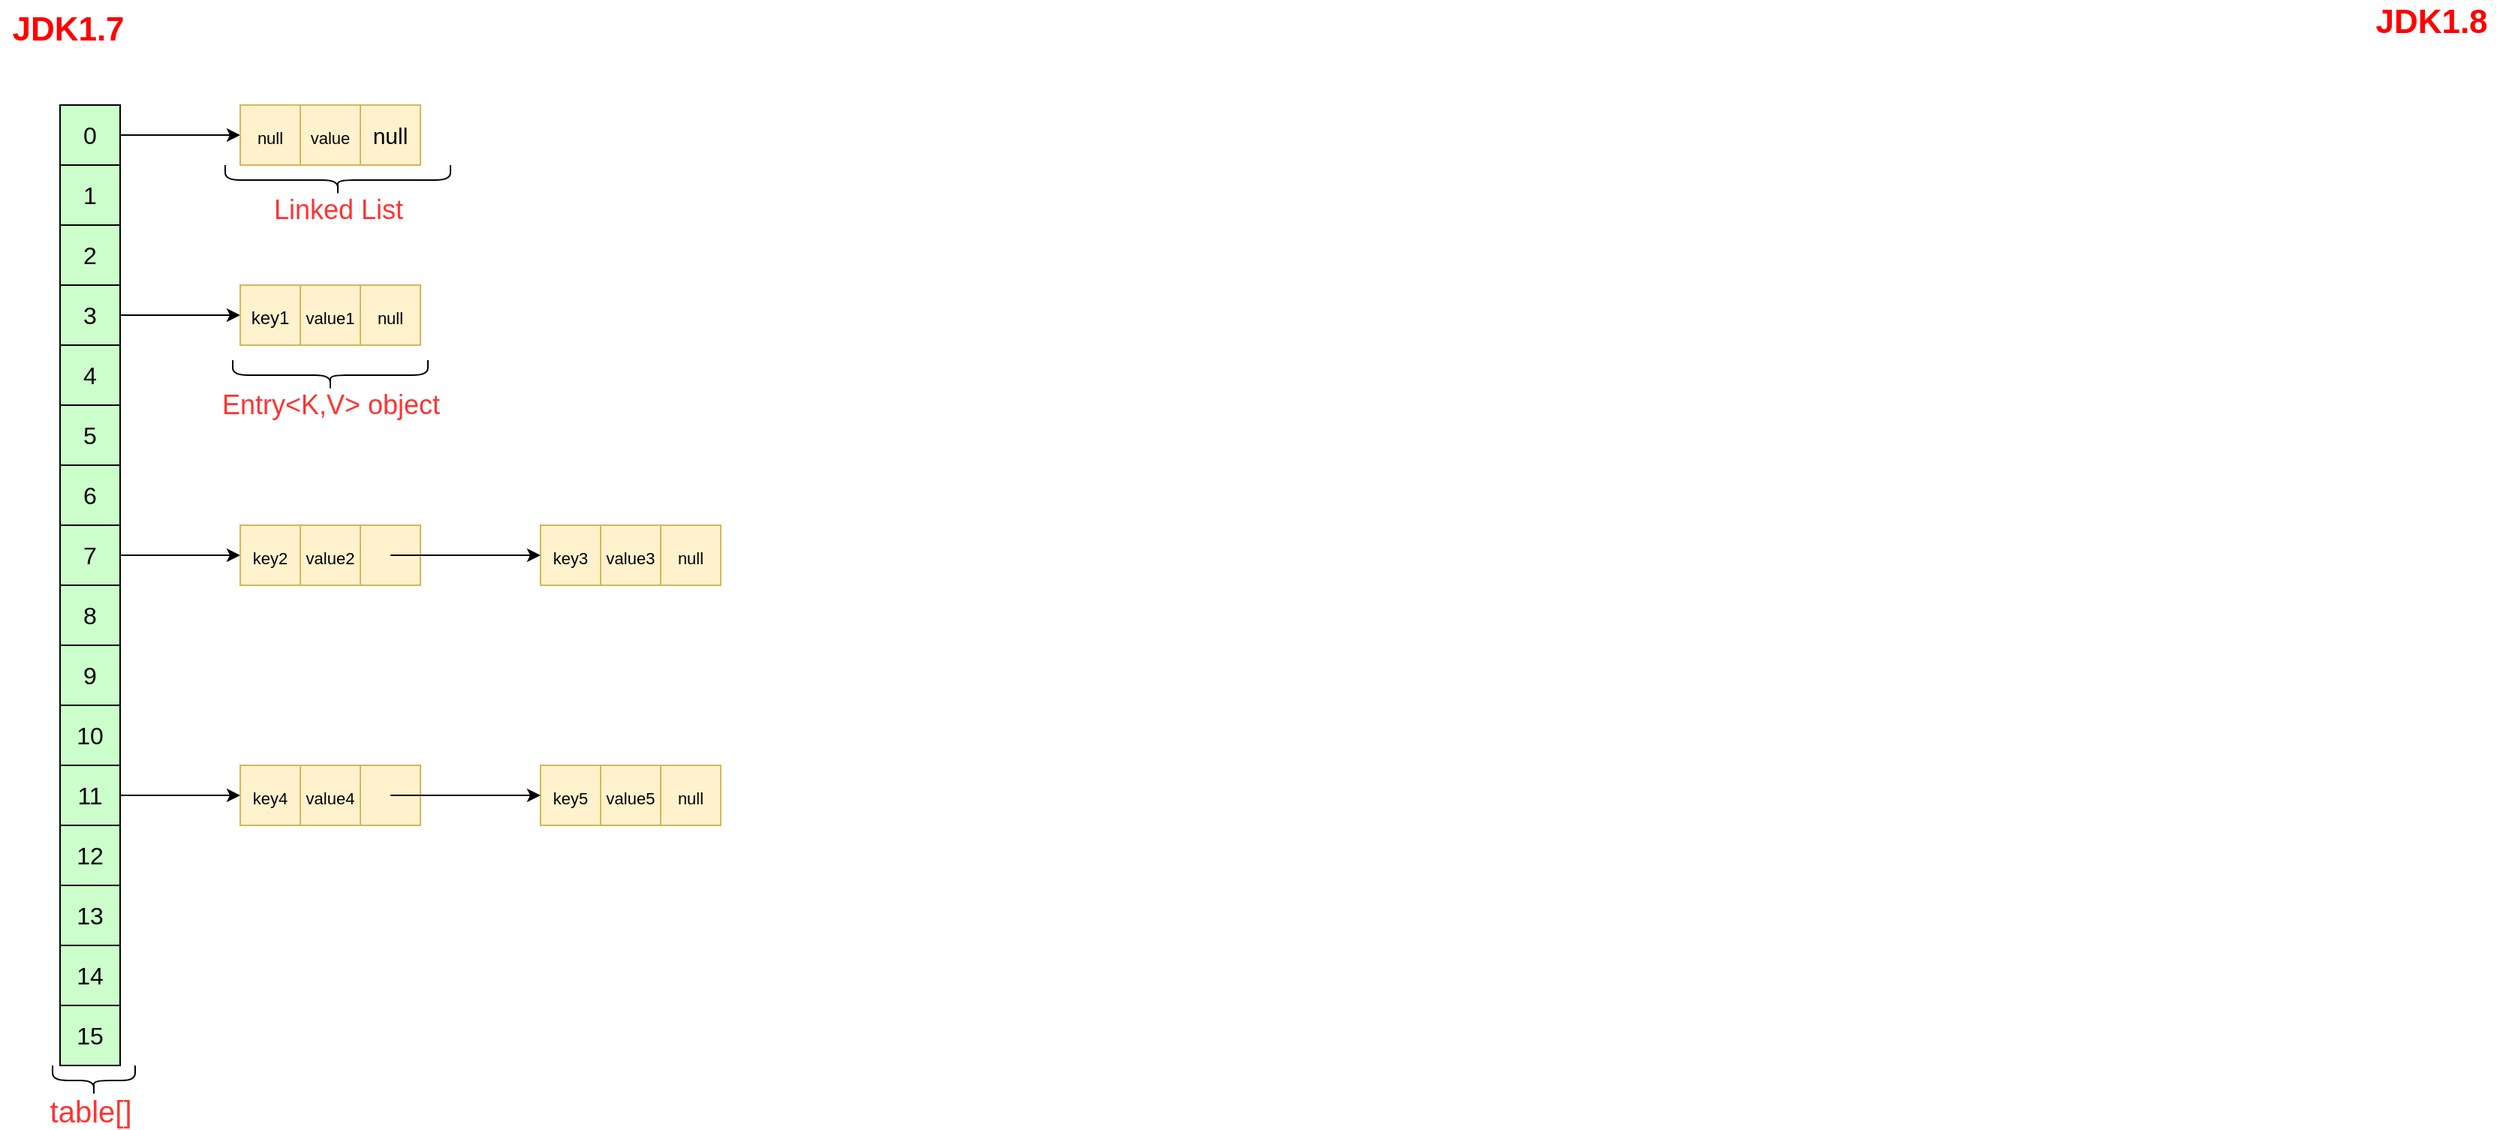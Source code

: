 <mxfile version="13.7.9" type="github">
  <diagram id="FqbJ1g87iHIE59LpP0e2" name="第 1 页">
    <mxGraphModel dx="1852" dy="1034" grid="1" gridSize="10" guides="1" tooltips="1" connect="1" arrows="1" fold="1" page="1" pageScale="1" pageWidth="827" pageHeight="1169" math="0" shadow="0">
      <root>
        <mxCell id="0" />
        <mxCell id="1" parent="0" />
        <mxCell id="LpuVcXRak1yjNaentHT7-1" value="JDK1.7" style="text;html=1;align=center;verticalAlign=middle;resizable=0;points=[];autosize=1;fontSize=22;fontStyle=1;fontColor=#FF0000;" vertex="1" parent="1">
          <mxGeometry x="80" y="95" width="90" height="30" as="geometry" />
        </mxCell>
        <mxCell id="LpuVcXRak1yjNaentHT7-2" value="JDK1.8" style="text;html=1;align=center;verticalAlign=middle;resizable=0;points=[];autosize=1;fontSize=22;fontStyle=1;fontColor=#FF0000;" vertex="1" parent="1">
          <mxGeometry x="1654" y="90" width="90" height="30" as="geometry" />
        </mxCell>
        <mxCell id="LpuVcXRak1yjNaentHT7-27" value="" style="edgeStyle=orthogonalEdgeStyle;rounded=0;orthogonalLoop=1;jettySize=auto;html=1;fontSize=16;fontColor=#FF0000;" edge="1" parent="1" source="LpuVcXRak1yjNaentHT7-3" target="LpuVcXRak1yjNaentHT7-26">
          <mxGeometry relative="1" as="geometry" />
        </mxCell>
        <mxCell id="LpuVcXRak1yjNaentHT7-3" value="&lt;font style=&quot;font-size: 16px;&quot;&gt;0&lt;/font&gt;" style="rounded=0;whiteSpace=wrap;html=1;fontSize=16;fillColor=#CCFFCC;" vertex="1" parent="1">
          <mxGeometry x="120" y="160" width="40" height="40" as="geometry" />
        </mxCell>
        <mxCell id="LpuVcXRak1yjNaentHT7-4" value="&lt;font style=&quot;font-size: 16px;&quot;&gt;1&lt;/font&gt;" style="rounded=0;whiteSpace=wrap;html=1;fontSize=16;fillColor=#CCFFCC;" vertex="1" parent="1">
          <mxGeometry x="120" y="200" width="40" height="40" as="geometry" />
        </mxCell>
        <mxCell id="LpuVcXRak1yjNaentHT7-5" value="2" style="rounded=0;whiteSpace=wrap;html=1;fontSize=16;fillColor=#CCFFCC;" vertex="1" parent="1">
          <mxGeometry x="120" y="240" width="40" height="40" as="geometry" />
        </mxCell>
        <mxCell id="LpuVcXRak1yjNaentHT7-29" value="" style="edgeStyle=orthogonalEdgeStyle;rounded=0;orthogonalLoop=1;jettySize=auto;html=1;fontSize=15;fontColor=#000000;" edge="1" parent="1" source="LpuVcXRak1yjNaentHT7-6" target="LpuVcXRak1yjNaentHT7-28">
          <mxGeometry relative="1" as="geometry" />
        </mxCell>
        <mxCell id="LpuVcXRak1yjNaentHT7-6" value="3" style="rounded=0;whiteSpace=wrap;html=1;fontSize=16;fillColor=#CCFFCC;" vertex="1" parent="1">
          <mxGeometry x="120" y="280" width="40" height="40" as="geometry" />
        </mxCell>
        <mxCell id="LpuVcXRak1yjNaentHT7-7" value="4" style="rounded=0;whiteSpace=wrap;html=1;fontSize=16;fillColor=#CCFFCC;" vertex="1" parent="1">
          <mxGeometry x="120" y="320" width="40" height="40" as="geometry" />
        </mxCell>
        <mxCell id="LpuVcXRak1yjNaentHT7-8" value="5" style="rounded=0;whiteSpace=wrap;html=1;fontSize=16;fillColor=#CCFFCC;" vertex="1" parent="1">
          <mxGeometry x="120" y="360" width="40" height="40" as="geometry" />
        </mxCell>
        <mxCell id="LpuVcXRak1yjNaentHT7-9" value="6" style="rounded=0;whiteSpace=wrap;html=1;fontSize=16;fillColor=#CCFFCC;" vertex="1" parent="1">
          <mxGeometry x="120" y="400" width="40" height="40" as="geometry" />
        </mxCell>
        <mxCell id="LpuVcXRak1yjNaentHT7-33" value="" style="edgeStyle=orthogonalEdgeStyle;rounded=0;orthogonalLoop=1;jettySize=auto;html=1;fontSize=15;fontColor=#000000;" edge="1" parent="1" source="LpuVcXRak1yjNaentHT7-10" target="LpuVcXRak1yjNaentHT7-32">
          <mxGeometry relative="1" as="geometry" />
        </mxCell>
        <mxCell id="LpuVcXRak1yjNaentHT7-10" value="7" style="rounded=0;whiteSpace=wrap;html=1;fontSize=16;fillColor=#CCFFCC;" vertex="1" parent="1">
          <mxGeometry x="120" y="440" width="40" height="40" as="geometry" />
        </mxCell>
        <mxCell id="LpuVcXRak1yjNaentHT7-11" value="8" style="rounded=0;whiteSpace=wrap;html=1;fontSize=16;fillColor=#CCFFCC;" vertex="1" parent="1">
          <mxGeometry x="120" y="480" width="40" height="40" as="geometry" />
        </mxCell>
        <mxCell id="LpuVcXRak1yjNaentHT7-12" value="9" style="rounded=0;whiteSpace=wrap;html=1;fontSize=16;fillColor=#CCFFCC;" vertex="1" parent="1">
          <mxGeometry x="120" y="520" width="40" height="40" as="geometry" />
        </mxCell>
        <mxCell id="LpuVcXRak1yjNaentHT7-13" value="10" style="rounded=0;whiteSpace=wrap;html=1;fontSize=16;fillColor=#CCFFCC;" vertex="1" parent="1">
          <mxGeometry x="120" y="560" width="40" height="40" as="geometry" />
        </mxCell>
        <mxCell id="LpuVcXRak1yjNaentHT7-41" value="" style="edgeStyle=orthogonalEdgeStyle;rounded=0;orthogonalLoop=1;jettySize=auto;html=1;fontSize=15;fontColor=#000000;" edge="1" parent="1" source="LpuVcXRak1yjNaentHT7-14" target="LpuVcXRak1yjNaentHT7-40">
          <mxGeometry relative="1" as="geometry" />
        </mxCell>
        <mxCell id="LpuVcXRak1yjNaentHT7-14" value="11" style="rounded=0;whiteSpace=wrap;html=1;fontSize=16;fillColor=#CCFFCC;" vertex="1" parent="1">
          <mxGeometry x="120" y="600" width="40" height="40" as="geometry" />
        </mxCell>
        <mxCell id="LpuVcXRak1yjNaentHT7-15" value="12" style="rounded=0;whiteSpace=wrap;html=1;fontSize=16;fillColor=#CCFFCC;" vertex="1" parent="1">
          <mxGeometry x="120" y="640" width="40" height="40" as="geometry" />
        </mxCell>
        <mxCell id="LpuVcXRak1yjNaentHT7-16" value="13" style="rounded=0;whiteSpace=wrap;html=1;fontSize=16;fillColor=#CCFFCC;" vertex="1" parent="1">
          <mxGeometry x="120" y="680" width="40" height="40" as="geometry" />
        </mxCell>
        <mxCell id="LpuVcXRak1yjNaentHT7-17" value="14" style="rounded=0;whiteSpace=wrap;html=1;fontSize=16;fillColor=#CCFFCC;" vertex="1" parent="1">
          <mxGeometry x="120" y="720" width="40" height="40" as="geometry" />
        </mxCell>
        <mxCell id="LpuVcXRak1yjNaentHT7-18" value="15" style="rounded=0;whiteSpace=wrap;html=1;fontSize=16;fillColor=#CCFFCC;" vertex="1" parent="1">
          <mxGeometry x="120" y="760" width="40" height="40" as="geometry" />
        </mxCell>
        <mxCell id="LpuVcXRak1yjNaentHT7-19" value="&lt;font style=&quot;font-size: 11px&quot;&gt;value&lt;/font&gt;" style="rounded=0;whiteSpace=wrap;html=1;fillColor=#fff2cc;fontSize=15;strokeColor=#d6b656;" vertex="1" parent="1">
          <mxGeometry x="280" y="160" width="40" height="40" as="geometry" />
        </mxCell>
        <mxCell id="LpuVcXRak1yjNaentHT7-20" value="null" style="rounded=0;whiteSpace=wrap;html=1;fillColor=#fff2cc;fontSize=15;strokeColor=#d6b656;" vertex="1" parent="1">
          <mxGeometry x="320" y="160" width="40" height="40" as="geometry" />
        </mxCell>
        <mxCell id="LpuVcXRak1yjNaentHT7-26" value="&lt;font style=&quot;font-size: 11px&quot;&gt;null&lt;/font&gt;" style="rounded=0;whiteSpace=wrap;html=1;fontSize=15;fillColor=#fff2cc;strokeColor=#d6b656;" vertex="1" parent="1">
          <mxGeometry x="240" y="160" width="40" height="40" as="geometry" />
        </mxCell>
        <mxCell id="LpuVcXRak1yjNaentHT7-28" value="&lt;font style=&quot;font-size: 12px&quot;&gt;key1&lt;/font&gt;" style="rounded=0;whiteSpace=wrap;html=1;fontSize=16;fillColor=#fff2cc;strokeColor=#d6b656;" vertex="1" parent="1">
          <mxGeometry x="240" y="280" width="40" height="40" as="geometry" />
        </mxCell>
        <mxCell id="LpuVcXRak1yjNaentHT7-30" value="&lt;font style=&quot;font-size: 11px&quot;&gt;value1&lt;/font&gt;" style="rounded=0;whiteSpace=wrap;html=1;fontSize=16;fillColor=#fff2cc;strokeColor=#d6b656;" vertex="1" parent="1">
          <mxGeometry x="280" y="280" width="40" height="40" as="geometry" />
        </mxCell>
        <mxCell id="LpuVcXRak1yjNaentHT7-31" value="&lt;font style=&quot;font-size: 11px&quot;&gt;null&lt;/font&gt;" style="rounded=0;whiteSpace=wrap;html=1;fontSize=16;fillColor=#fff2cc;strokeColor=#d6b656;" vertex="1" parent="1">
          <mxGeometry x="320" y="280" width="40" height="40" as="geometry" />
        </mxCell>
        <mxCell id="LpuVcXRak1yjNaentHT7-32" value="&lt;font style=&quot;font-size: 11px&quot;&gt;key2&lt;/font&gt;" style="rounded=0;whiteSpace=wrap;html=1;fontSize=16;fillColor=#fff2cc;strokeColor=#d6b656;" vertex="1" parent="1">
          <mxGeometry x="240" y="440" width="40" height="40" as="geometry" />
        </mxCell>
        <mxCell id="LpuVcXRak1yjNaentHT7-34" value="&lt;font style=&quot;font-size: 11px&quot;&gt;value2&lt;/font&gt;" style="rounded=0;whiteSpace=wrap;html=1;fontSize=16;fillColor=#fff2cc;strokeColor=#d6b656;" vertex="1" parent="1">
          <mxGeometry x="280" y="440" width="40" height="40" as="geometry" />
        </mxCell>
        <mxCell id="LpuVcXRak1yjNaentHT7-35" value="" style="rounded=0;whiteSpace=wrap;html=1;fontSize=16;fillColor=#fff2cc;strokeColor=#d6b656;" vertex="1" parent="1">
          <mxGeometry x="320" y="440" width="40" height="40" as="geometry" />
        </mxCell>
        <mxCell id="LpuVcXRak1yjNaentHT7-36" value="&lt;font style=&quot;font-size: 11px&quot;&gt;key3&lt;/font&gt;" style="rounded=0;whiteSpace=wrap;html=1;fontSize=16;fillColor=#fff2cc;strokeColor=#d6b656;" vertex="1" parent="1">
          <mxGeometry x="440" y="440" width="40" height="40" as="geometry" />
        </mxCell>
        <mxCell id="LpuVcXRak1yjNaentHT7-38" value="&lt;font style=&quot;font-size: 11px&quot;&gt;value3&lt;/font&gt;" style="rounded=0;whiteSpace=wrap;html=1;fontSize=16;fillColor=#fff2cc;strokeColor=#d6b656;" vertex="1" parent="1">
          <mxGeometry x="480" y="440" width="40" height="40" as="geometry" />
        </mxCell>
        <mxCell id="LpuVcXRak1yjNaentHT7-39" value="&lt;font style=&quot;font-size: 11px&quot;&gt;null&lt;/font&gt;" style="rounded=0;whiteSpace=wrap;html=1;fontSize=16;fillColor=#fff2cc;strokeColor=#d6b656;" vertex="1" parent="1">
          <mxGeometry x="520" y="440" width="40" height="40" as="geometry" />
        </mxCell>
        <mxCell id="LpuVcXRak1yjNaentHT7-40" value="&lt;font style=&quot;font-size: 11px&quot;&gt;key4&lt;/font&gt;" style="rounded=0;whiteSpace=wrap;html=1;fontSize=16;fillColor=#fff2cc;strokeColor=#d6b656;" vertex="1" parent="1">
          <mxGeometry x="240" y="600" width="40" height="40" as="geometry" />
        </mxCell>
        <mxCell id="LpuVcXRak1yjNaentHT7-42" value="&lt;font style=&quot;font-size: 11px&quot;&gt;value4&lt;/font&gt;" style="rounded=0;whiteSpace=wrap;html=1;fontSize=16;fillColor=#fff2cc;strokeColor=#d6b656;" vertex="1" parent="1">
          <mxGeometry x="280" y="600" width="40" height="40" as="geometry" />
        </mxCell>
        <mxCell id="LpuVcXRak1yjNaentHT7-43" value="" style="rounded=0;whiteSpace=wrap;html=1;fontSize=16;fillColor=#fff2cc;strokeColor=#d6b656;" vertex="1" parent="1">
          <mxGeometry x="320" y="600" width="40" height="40" as="geometry" />
        </mxCell>
        <mxCell id="LpuVcXRak1yjNaentHT7-44" value="&lt;font style=&quot;font-size: 11px&quot;&gt;key5&lt;/font&gt;" style="rounded=0;whiteSpace=wrap;html=1;fontSize=16;fillColor=#fff2cc;strokeColor=#d6b656;" vertex="1" parent="1">
          <mxGeometry x="440" y="600" width="40" height="40" as="geometry" />
        </mxCell>
        <mxCell id="LpuVcXRak1yjNaentHT7-46" value="&lt;font style=&quot;font-size: 11px&quot;&gt;value5&lt;/font&gt;" style="rounded=0;whiteSpace=wrap;html=1;fontSize=16;fillColor=#fff2cc;strokeColor=#d6b656;" vertex="1" parent="1">
          <mxGeometry x="480" y="600" width="40" height="40" as="geometry" />
        </mxCell>
        <mxCell id="LpuVcXRak1yjNaentHT7-47" value="&lt;font style=&quot;font-size: 11px&quot;&gt;null&lt;/font&gt;" style="rounded=0;whiteSpace=wrap;html=1;fontSize=16;fillColor=#fff2cc;strokeColor=#d6b656;" vertex="1" parent="1">
          <mxGeometry x="520" y="600" width="40" height="40" as="geometry" />
        </mxCell>
        <mxCell id="LpuVcXRak1yjNaentHT7-48" value="" style="endArrow=classic;html=1;fontSize=15;fontColor=#000000;entryX=0;entryY=0.5;entryDx=0;entryDy=0;fillColor=#fff2cc;" edge="1" parent="1" target="LpuVcXRak1yjNaentHT7-36">
          <mxGeometry width="50" height="50" relative="1" as="geometry">
            <mxPoint x="340" y="460" as="sourcePoint" />
            <mxPoint x="430" y="450" as="targetPoint" />
          </mxGeometry>
        </mxCell>
        <mxCell id="LpuVcXRak1yjNaentHT7-49" value="" style="endArrow=classic;html=1;fontSize=15;fontColor=#000000;entryX=0;entryY=0.5;entryDx=0;entryDy=0;fillColor=#fff2cc;" edge="1" parent="1" target="LpuVcXRak1yjNaentHT7-44">
          <mxGeometry width="50" height="50" relative="1" as="geometry">
            <mxPoint x="340" y="620" as="sourcePoint" />
            <mxPoint x="450" y="550" as="targetPoint" />
          </mxGeometry>
        </mxCell>
        <mxCell id="LpuVcXRak1yjNaentHT7-52" value="" style="shape=curlyBracket;whiteSpace=wrap;html=1;rounded=1;fillColor=none;fontSize=15;fontColor=#000000;direction=north;size=0.5;" vertex="1" parent="1">
          <mxGeometry x="115" y="800" width="55" height="20" as="geometry" />
        </mxCell>
        <mxCell id="LpuVcXRak1yjNaentHT7-54" value="&lt;font color=&quot;#ff3333&quot; style=&quot;font-size: 20px&quot;&gt;table[]&lt;/font&gt;" style="text;html=1;align=center;verticalAlign=middle;resizable=0;points=[];autosize=1;fontSize=15;fontColor=#000000;" vertex="1" parent="1">
          <mxGeometry x="105" y="820" width="70" height="20" as="geometry" />
        </mxCell>
        <mxCell id="LpuVcXRak1yjNaentHT7-55" value="" style="shape=curlyBracket;whiteSpace=wrap;html=1;rounded=1;fillColor=none;fontSize=15;fontColor=#000000;direction=north;" vertex="1" parent="1">
          <mxGeometry x="230" y="200" width="150" height="20" as="geometry" />
        </mxCell>
        <mxCell id="LpuVcXRak1yjNaentHT7-56" value="&lt;font style=&quot;font-size: 18px&quot; color=&quot;#ff3333&quot;&gt;Linked List&lt;/font&gt;" style="text;html=1;align=center;verticalAlign=middle;resizable=0;points=[];autosize=1;fontSize=15;fontColor=#000000;" vertex="1" parent="1">
          <mxGeometry x="255" y="220" width="100" height="20" as="geometry" />
        </mxCell>
        <mxCell id="LpuVcXRak1yjNaentHT7-57" value="" style="shape=curlyBracket;whiteSpace=wrap;html=1;rounded=1;fillColor=none;fontSize=15;fontColor=#000000;direction=north;" vertex="1" parent="1">
          <mxGeometry x="235" y="330" width="130" height="20" as="geometry" />
        </mxCell>
        <mxCell id="LpuVcXRak1yjNaentHT7-58" value="&lt;font style=&quot;font-size: 18px&quot; color=&quot;#ff3333&quot;&gt;Entry&amp;lt;K,V&amp;gt; object&lt;/font&gt;" style="text;html=1;align=center;verticalAlign=middle;resizable=0;points=[];autosize=1;fontSize=15;fontColor=#000000;" vertex="1" parent="1">
          <mxGeometry x="220" y="350" width="160" height="20" as="geometry" />
        </mxCell>
      </root>
    </mxGraphModel>
  </diagram>
</mxfile>
